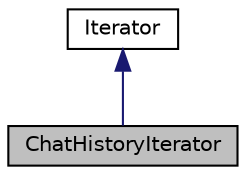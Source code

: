 digraph "ChatHistoryIterator"
{
 // LATEX_PDF_SIZE
  edge [fontname="Helvetica",fontsize="10",labelfontname="Helvetica",labelfontsize="10"];
  node [fontname="Helvetica",fontsize="10",shape=record];
  Node1 [label="ChatHistoryIterator",height=0.2,width=0.4,color="black", fillcolor="grey75", style="filled", fontcolor="black",tooltip="Concrete iterator for traversing chat history."];
  Node2 -> Node1 [dir="back",color="midnightblue",fontsize="10",style="solid",fontname="Helvetica"];
  Node2 [label="Iterator",height=0.2,width=0.4,color="black", fillcolor="white", style="filled",URL="$classIterator.html",tooltip="Abstract iterator interface for traversing collections."];
}
